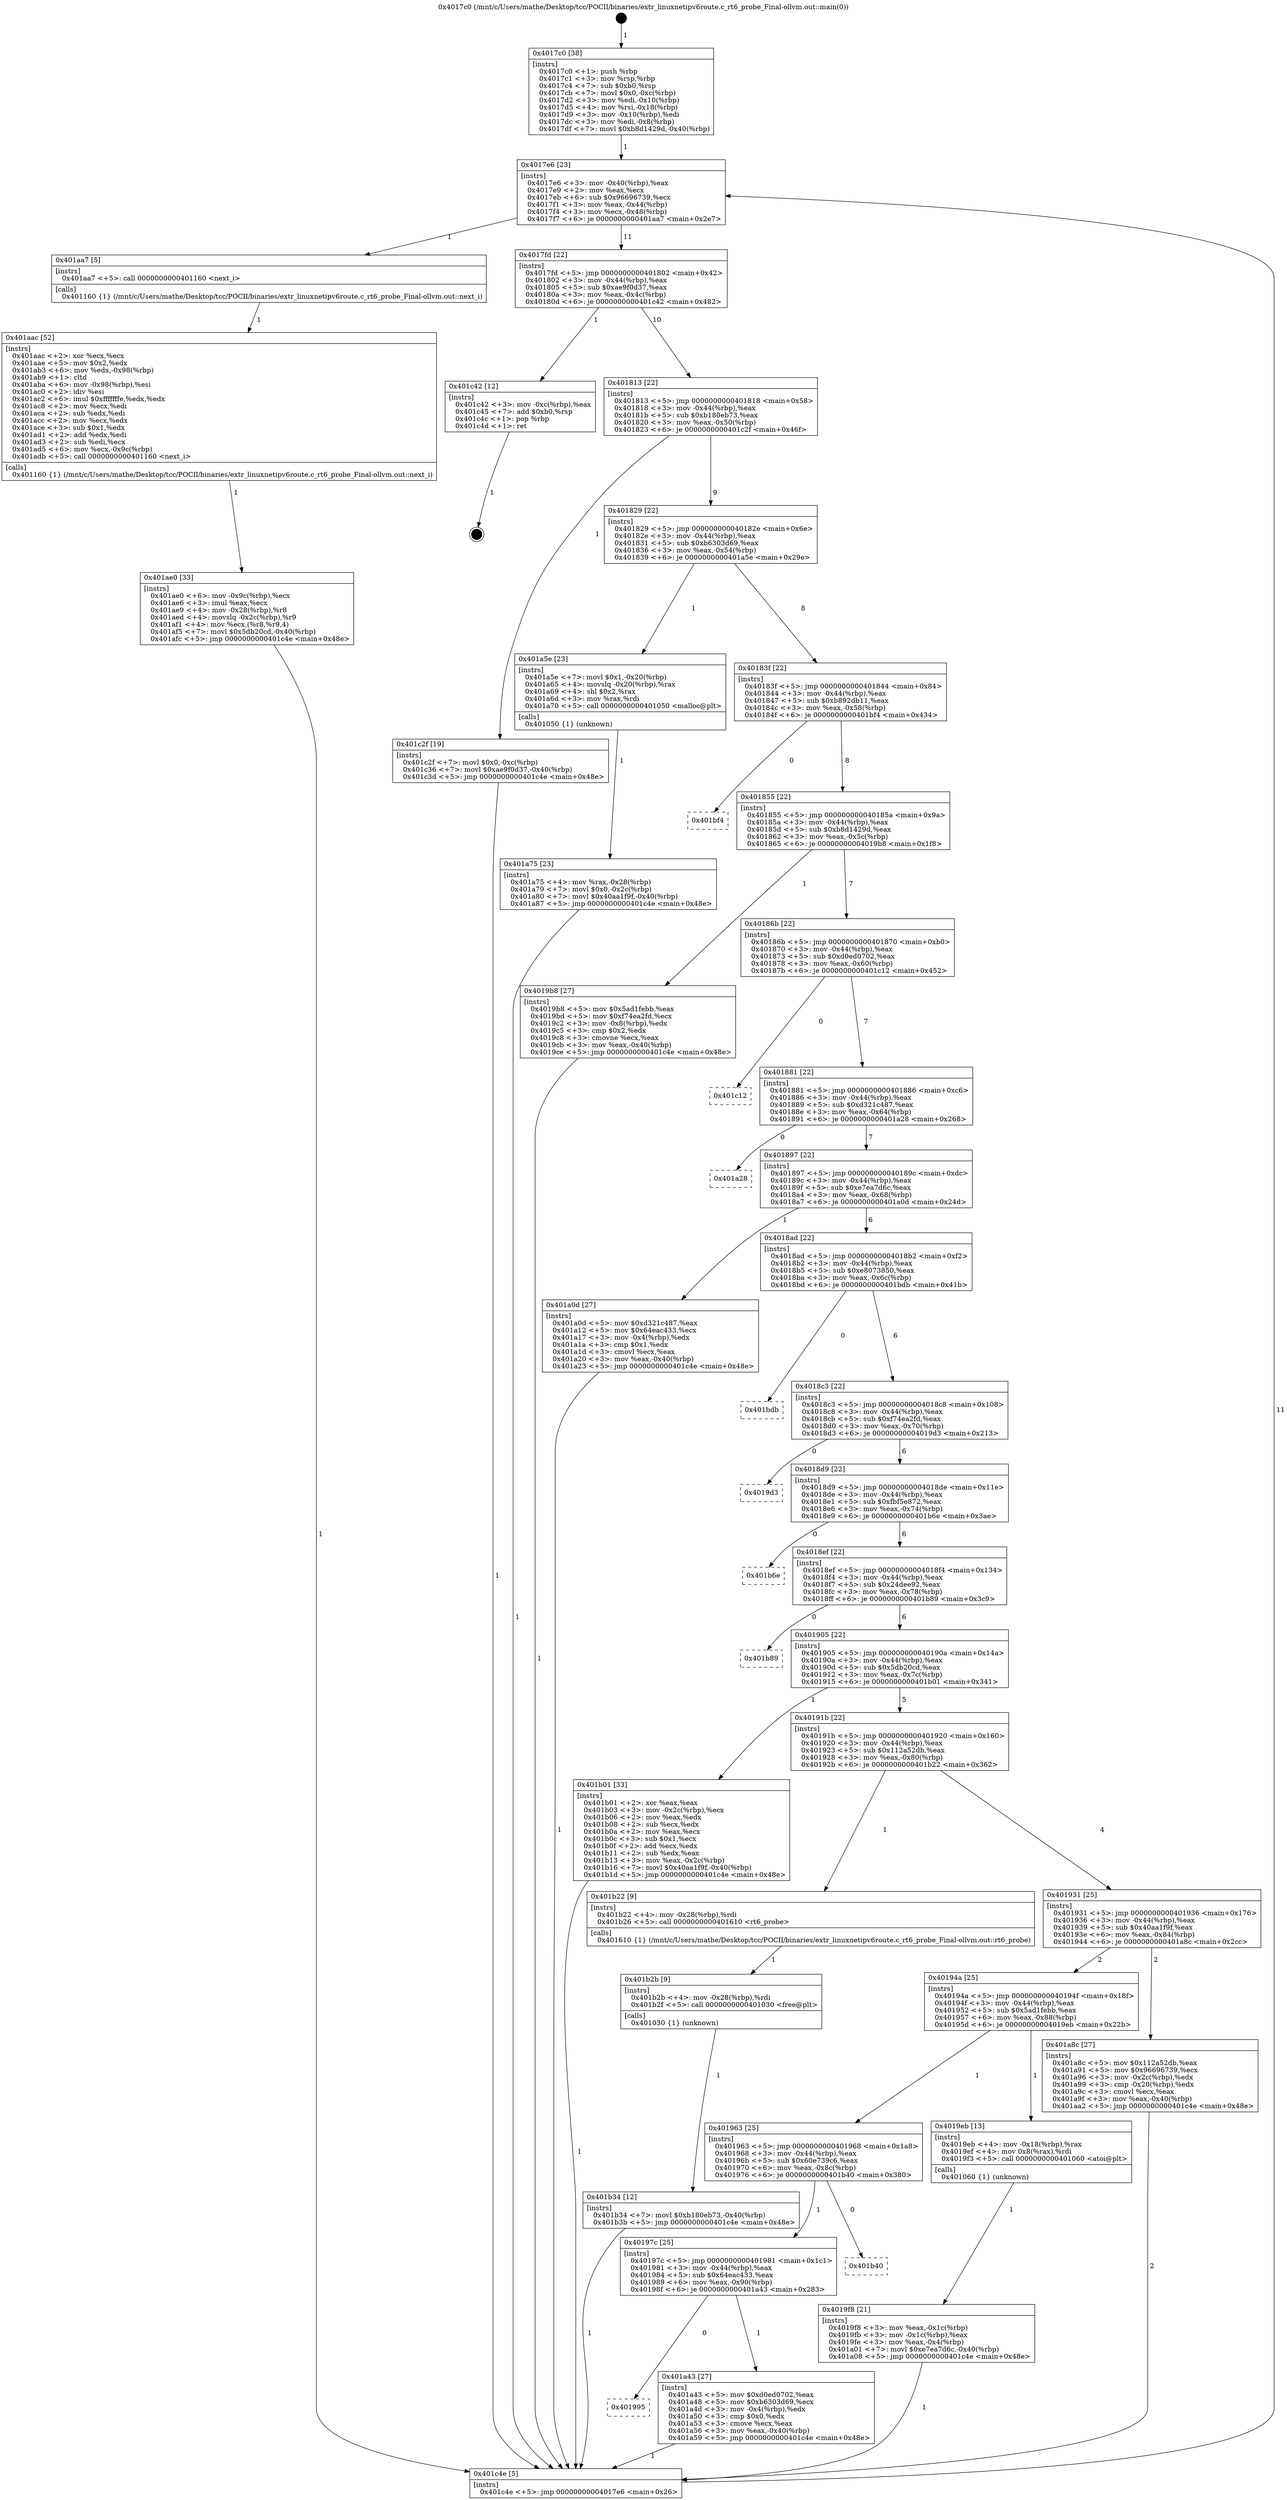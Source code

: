 digraph "0x4017c0" {
  label = "0x4017c0 (/mnt/c/Users/mathe/Desktop/tcc/POCII/binaries/extr_linuxnetipv6route.c_rt6_probe_Final-ollvm.out::main(0))"
  labelloc = "t"
  node[shape=record]

  Entry [label="",width=0.3,height=0.3,shape=circle,fillcolor=black,style=filled]
  "0x4017e6" [label="{
     0x4017e6 [23]\l
     | [instrs]\l
     &nbsp;&nbsp;0x4017e6 \<+3\>: mov -0x40(%rbp),%eax\l
     &nbsp;&nbsp;0x4017e9 \<+2\>: mov %eax,%ecx\l
     &nbsp;&nbsp;0x4017eb \<+6\>: sub $0x96696739,%ecx\l
     &nbsp;&nbsp;0x4017f1 \<+3\>: mov %eax,-0x44(%rbp)\l
     &nbsp;&nbsp;0x4017f4 \<+3\>: mov %ecx,-0x48(%rbp)\l
     &nbsp;&nbsp;0x4017f7 \<+6\>: je 0000000000401aa7 \<main+0x2e7\>\l
  }"]
  "0x401aa7" [label="{
     0x401aa7 [5]\l
     | [instrs]\l
     &nbsp;&nbsp;0x401aa7 \<+5\>: call 0000000000401160 \<next_i\>\l
     | [calls]\l
     &nbsp;&nbsp;0x401160 \{1\} (/mnt/c/Users/mathe/Desktop/tcc/POCII/binaries/extr_linuxnetipv6route.c_rt6_probe_Final-ollvm.out::next_i)\l
  }"]
  "0x4017fd" [label="{
     0x4017fd [22]\l
     | [instrs]\l
     &nbsp;&nbsp;0x4017fd \<+5\>: jmp 0000000000401802 \<main+0x42\>\l
     &nbsp;&nbsp;0x401802 \<+3\>: mov -0x44(%rbp),%eax\l
     &nbsp;&nbsp;0x401805 \<+5\>: sub $0xae9f0d37,%eax\l
     &nbsp;&nbsp;0x40180a \<+3\>: mov %eax,-0x4c(%rbp)\l
     &nbsp;&nbsp;0x40180d \<+6\>: je 0000000000401c42 \<main+0x482\>\l
  }"]
  Exit [label="",width=0.3,height=0.3,shape=circle,fillcolor=black,style=filled,peripheries=2]
  "0x401c42" [label="{
     0x401c42 [12]\l
     | [instrs]\l
     &nbsp;&nbsp;0x401c42 \<+3\>: mov -0xc(%rbp),%eax\l
     &nbsp;&nbsp;0x401c45 \<+7\>: add $0xb0,%rsp\l
     &nbsp;&nbsp;0x401c4c \<+1\>: pop %rbp\l
     &nbsp;&nbsp;0x401c4d \<+1\>: ret\l
  }"]
  "0x401813" [label="{
     0x401813 [22]\l
     | [instrs]\l
     &nbsp;&nbsp;0x401813 \<+5\>: jmp 0000000000401818 \<main+0x58\>\l
     &nbsp;&nbsp;0x401818 \<+3\>: mov -0x44(%rbp),%eax\l
     &nbsp;&nbsp;0x40181b \<+5\>: sub $0xb180eb73,%eax\l
     &nbsp;&nbsp;0x401820 \<+3\>: mov %eax,-0x50(%rbp)\l
     &nbsp;&nbsp;0x401823 \<+6\>: je 0000000000401c2f \<main+0x46f\>\l
  }"]
  "0x401b34" [label="{
     0x401b34 [12]\l
     | [instrs]\l
     &nbsp;&nbsp;0x401b34 \<+7\>: movl $0xb180eb73,-0x40(%rbp)\l
     &nbsp;&nbsp;0x401b3b \<+5\>: jmp 0000000000401c4e \<main+0x48e\>\l
  }"]
  "0x401c2f" [label="{
     0x401c2f [19]\l
     | [instrs]\l
     &nbsp;&nbsp;0x401c2f \<+7\>: movl $0x0,-0xc(%rbp)\l
     &nbsp;&nbsp;0x401c36 \<+7\>: movl $0xae9f0d37,-0x40(%rbp)\l
     &nbsp;&nbsp;0x401c3d \<+5\>: jmp 0000000000401c4e \<main+0x48e\>\l
  }"]
  "0x401829" [label="{
     0x401829 [22]\l
     | [instrs]\l
     &nbsp;&nbsp;0x401829 \<+5\>: jmp 000000000040182e \<main+0x6e\>\l
     &nbsp;&nbsp;0x40182e \<+3\>: mov -0x44(%rbp),%eax\l
     &nbsp;&nbsp;0x401831 \<+5\>: sub $0xb6303d69,%eax\l
     &nbsp;&nbsp;0x401836 \<+3\>: mov %eax,-0x54(%rbp)\l
     &nbsp;&nbsp;0x401839 \<+6\>: je 0000000000401a5e \<main+0x29e\>\l
  }"]
  "0x401b2b" [label="{
     0x401b2b [9]\l
     | [instrs]\l
     &nbsp;&nbsp;0x401b2b \<+4\>: mov -0x28(%rbp),%rdi\l
     &nbsp;&nbsp;0x401b2f \<+5\>: call 0000000000401030 \<free@plt\>\l
     | [calls]\l
     &nbsp;&nbsp;0x401030 \{1\} (unknown)\l
  }"]
  "0x401a5e" [label="{
     0x401a5e [23]\l
     | [instrs]\l
     &nbsp;&nbsp;0x401a5e \<+7\>: movl $0x1,-0x20(%rbp)\l
     &nbsp;&nbsp;0x401a65 \<+4\>: movslq -0x20(%rbp),%rax\l
     &nbsp;&nbsp;0x401a69 \<+4\>: shl $0x2,%rax\l
     &nbsp;&nbsp;0x401a6d \<+3\>: mov %rax,%rdi\l
     &nbsp;&nbsp;0x401a70 \<+5\>: call 0000000000401050 \<malloc@plt\>\l
     | [calls]\l
     &nbsp;&nbsp;0x401050 \{1\} (unknown)\l
  }"]
  "0x40183f" [label="{
     0x40183f [22]\l
     | [instrs]\l
     &nbsp;&nbsp;0x40183f \<+5\>: jmp 0000000000401844 \<main+0x84\>\l
     &nbsp;&nbsp;0x401844 \<+3\>: mov -0x44(%rbp),%eax\l
     &nbsp;&nbsp;0x401847 \<+5\>: sub $0xb892db11,%eax\l
     &nbsp;&nbsp;0x40184c \<+3\>: mov %eax,-0x58(%rbp)\l
     &nbsp;&nbsp;0x40184f \<+6\>: je 0000000000401bf4 \<main+0x434\>\l
  }"]
  "0x401ae0" [label="{
     0x401ae0 [33]\l
     | [instrs]\l
     &nbsp;&nbsp;0x401ae0 \<+6\>: mov -0x9c(%rbp),%ecx\l
     &nbsp;&nbsp;0x401ae6 \<+3\>: imul %eax,%ecx\l
     &nbsp;&nbsp;0x401ae9 \<+4\>: mov -0x28(%rbp),%r8\l
     &nbsp;&nbsp;0x401aed \<+4\>: movslq -0x2c(%rbp),%r9\l
     &nbsp;&nbsp;0x401af1 \<+4\>: mov %ecx,(%r8,%r9,4)\l
     &nbsp;&nbsp;0x401af5 \<+7\>: movl $0x5db20cd,-0x40(%rbp)\l
     &nbsp;&nbsp;0x401afc \<+5\>: jmp 0000000000401c4e \<main+0x48e\>\l
  }"]
  "0x401bf4" [label="{
     0x401bf4\l
  }", style=dashed]
  "0x401855" [label="{
     0x401855 [22]\l
     | [instrs]\l
     &nbsp;&nbsp;0x401855 \<+5\>: jmp 000000000040185a \<main+0x9a\>\l
     &nbsp;&nbsp;0x40185a \<+3\>: mov -0x44(%rbp),%eax\l
     &nbsp;&nbsp;0x40185d \<+5\>: sub $0xb8d1429d,%eax\l
     &nbsp;&nbsp;0x401862 \<+3\>: mov %eax,-0x5c(%rbp)\l
     &nbsp;&nbsp;0x401865 \<+6\>: je 00000000004019b8 \<main+0x1f8\>\l
  }"]
  "0x401aac" [label="{
     0x401aac [52]\l
     | [instrs]\l
     &nbsp;&nbsp;0x401aac \<+2\>: xor %ecx,%ecx\l
     &nbsp;&nbsp;0x401aae \<+5\>: mov $0x2,%edx\l
     &nbsp;&nbsp;0x401ab3 \<+6\>: mov %edx,-0x98(%rbp)\l
     &nbsp;&nbsp;0x401ab9 \<+1\>: cltd\l
     &nbsp;&nbsp;0x401aba \<+6\>: mov -0x98(%rbp),%esi\l
     &nbsp;&nbsp;0x401ac0 \<+2\>: idiv %esi\l
     &nbsp;&nbsp;0x401ac2 \<+6\>: imul $0xfffffffe,%edx,%edx\l
     &nbsp;&nbsp;0x401ac8 \<+2\>: mov %ecx,%edi\l
     &nbsp;&nbsp;0x401aca \<+2\>: sub %edx,%edi\l
     &nbsp;&nbsp;0x401acc \<+2\>: mov %ecx,%edx\l
     &nbsp;&nbsp;0x401ace \<+3\>: sub $0x1,%edx\l
     &nbsp;&nbsp;0x401ad1 \<+2\>: add %edx,%edi\l
     &nbsp;&nbsp;0x401ad3 \<+2\>: sub %edi,%ecx\l
     &nbsp;&nbsp;0x401ad5 \<+6\>: mov %ecx,-0x9c(%rbp)\l
     &nbsp;&nbsp;0x401adb \<+5\>: call 0000000000401160 \<next_i\>\l
     | [calls]\l
     &nbsp;&nbsp;0x401160 \{1\} (/mnt/c/Users/mathe/Desktop/tcc/POCII/binaries/extr_linuxnetipv6route.c_rt6_probe_Final-ollvm.out::next_i)\l
  }"]
  "0x4019b8" [label="{
     0x4019b8 [27]\l
     | [instrs]\l
     &nbsp;&nbsp;0x4019b8 \<+5\>: mov $0x5ad1febb,%eax\l
     &nbsp;&nbsp;0x4019bd \<+5\>: mov $0xf74ea2fd,%ecx\l
     &nbsp;&nbsp;0x4019c2 \<+3\>: mov -0x8(%rbp),%edx\l
     &nbsp;&nbsp;0x4019c5 \<+3\>: cmp $0x2,%edx\l
     &nbsp;&nbsp;0x4019c8 \<+3\>: cmovne %ecx,%eax\l
     &nbsp;&nbsp;0x4019cb \<+3\>: mov %eax,-0x40(%rbp)\l
     &nbsp;&nbsp;0x4019ce \<+5\>: jmp 0000000000401c4e \<main+0x48e\>\l
  }"]
  "0x40186b" [label="{
     0x40186b [22]\l
     | [instrs]\l
     &nbsp;&nbsp;0x40186b \<+5\>: jmp 0000000000401870 \<main+0xb0\>\l
     &nbsp;&nbsp;0x401870 \<+3\>: mov -0x44(%rbp),%eax\l
     &nbsp;&nbsp;0x401873 \<+5\>: sub $0xd0ed0702,%eax\l
     &nbsp;&nbsp;0x401878 \<+3\>: mov %eax,-0x60(%rbp)\l
     &nbsp;&nbsp;0x40187b \<+6\>: je 0000000000401c12 \<main+0x452\>\l
  }"]
  "0x401c4e" [label="{
     0x401c4e [5]\l
     | [instrs]\l
     &nbsp;&nbsp;0x401c4e \<+5\>: jmp 00000000004017e6 \<main+0x26\>\l
  }"]
  "0x4017c0" [label="{
     0x4017c0 [38]\l
     | [instrs]\l
     &nbsp;&nbsp;0x4017c0 \<+1\>: push %rbp\l
     &nbsp;&nbsp;0x4017c1 \<+3\>: mov %rsp,%rbp\l
     &nbsp;&nbsp;0x4017c4 \<+7\>: sub $0xb0,%rsp\l
     &nbsp;&nbsp;0x4017cb \<+7\>: movl $0x0,-0xc(%rbp)\l
     &nbsp;&nbsp;0x4017d2 \<+3\>: mov %edi,-0x10(%rbp)\l
     &nbsp;&nbsp;0x4017d5 \<+4\>: mov %rsi,-0x18(%rbp)\l
     &nbsp;&nbsp;0x4017d9 \<+3\>: mov -0x10(%rbp),%edi\l
     &nbsp;&nbsp;0x4017dc \<+3\>: mov %edi,-0x8(%rbp)\l
     &nbsp;&nbsp;0x4017df \<+7\>: movl $0xb8d1429d,-0x40(%rbp)\l
  }"]
  "0x401a75" [label="{
     0x401a75 [23]\l
     | [instrs]\l
     &nbsp;&nbsp;0x401a75 \<+4\>: mov %rax,-0x28(%rbp)\l
     &nbsp;&nbsp;0x401a79 \<+7\>: movl $0x0,-0x2c(%rbp)\l
     &nbsp;&nbsp;0x401a80 \<+7\>: movl $0x40aa1f9f,-0x40(%rbp)\l
     &nbsp;&nbsp;0x401a87 \<+5\>: jmp 0000000000401c4e \<main+0x48e\>\l
  }"]
  "0x401c12" [label="{
     0x401c12\l
  }", style=dashed]
  "0x401881" [label="{
     0x401881 [22]\l
     | [instrs]\l
     &nbsp;&nbsp;0x401881 \<+5\>: jmp 0000000000401886 \<main+0xc6\>\l
     &nbsp;&nbsp;0x401886 \<+3\>: mov -0x44(%rbp),%eax\l
     &nbsp;&nbsp;0x401889 \<+5\>: sub $0xd321c487,%eax\l
     &nbsp;&nbsp;0x40188e \<+3\>: mov %eax,-0x64(%rbp)\l
     &nbsp;&nbsp;0x401891 \<+6\>: je 0000000000401a28 \<main+0x268\>\l
  }"]
  "0x401995" [label="{
     0x401995\l
  }", style=dashed]
  "0x401a28" [label="{
     0x401a28\l
  }", style=dashed]
  "0x401897" [label="{
     0x401897 [22]\l
     | [instrs]\l
     &nbsp;&nbsp;0x401897 \<+5\>: jmp 000000000040189c \<main+0xdc\>\l
     &nbsp;&nbsp;0x40189c \<+3\>: mov -0x44(%rbp),%eax\l
     &nbsp;&nbsp;0x40189f \<+5\>: sub $0xe7ea7d6c,%eax\l
     &nbsp;&nbsp;0x4018a4 \<+3\>: mov %eax,-0x68(%rbp)\l
     &nbsp;&nbsp;0x4018a7 \<+6\>: je 0000000000401a0d \<main+0x24d\>\l
  }"]
  "0x401a43" [label="{
     0x401a43 [27]\l
     | [instrs]\l
     &nbsp;&nbsp;0x401a43 \<+5\>: mov $0xd0ed0702,%eax\l
     &nbsp;&nbsp;0x401a48 \<+5\>: mov $0xb6303d69,%ecx\l
     &nbsp;&nbsp;0x401a4d \<+3\>: mov -0x4(%rbp),%edx\l
     &nbsp;&nbsp;0x401a50 \<+3\>: cmp $0x0,%edx\l
     &nbsp;&nbsp;0x401a53 \<+3\>: cmove %ecx,%eax\l
     &nbsp;&nbsp;0x401a56 \<+3\>: mov %eax,-0x40(%rbp)\l
     &nbsp;&nbsp;0x401a59 \<+5\>: jmp 0000000000401c4e \<main+0x48e\>\l
  }"]
  "0x401a0d" [label="{
     0x401a0d [27]\l
     | [instrs]\l
     &nbsp;&nbsp;0x401a0d \<+5\>: mov $0xd321c487,%eax\l
     &nbsp;&nbsp;0x401a12 \<+5\>: mov $0x64eac433,%ecx\l
     &nbsp;&nbsp;0x401a17 \<+3\>: mov -0x4(%rbp),%edx\l
     &nbsp;&nbsp;0x401a1a \<+3\>: cmp $0x1,%edx\l
     &nbsp;&nbsp;0x401a1d \<+3\>: cmovl %ecx,%eax\l
     &nbsp;&nbsp;0x401a20 \<+3\>: mov %eax,-0x40(%rbp)\l
     &nbsp;&nbsp;0x401a23 \<+5\>: jmp 0000000000401c4e \<main+0x48e\>\l
  }"]
  "0x4018ad" [label="{
     0x4018ad [22]\l
     | [instrs]\l
     &nbsp;&nbsp;0x4018ad \<+5\>: jmp 00000000004018b2 \<main+0xf2\>\l
     &nbsp;&nbsp;0x4018b2 \<+3\>: mov -0x44(%rbp),%eax\l
     &nbsp;&nbsp;0x4018b5 \<+5\>: sub $0xe8073850,%eax\l
     &nbsp;&nbsp;0x4018ba \<+3\>: mov %eax,-0x6c(%rbp)\l
     &nbsp;&nbsp;0x4018bd \<+6\>: je 0000000000401bdb \<main+0x41b\>\l
  }"]
  "0x40197c" [label="{
     0x40197c [25]\l
     | [instrs]\l
     &nbsp;&nbsp;0x40197c \<+5\>: jmp 0000000000401981 \<main+0x1c1\>\l
     &nbsp;&nbsp;0x401981 \<+3\>: mov -0x44(%rbp),%eax\l
     &nbsp;&nbsp;0x401984 \<+5\>: sub $0x64eac433,%eax\l
     &nbsp;&nbsp;0x401989 \<+6\>: mov %eax,-0x90(%rbp)\l
     &nbsp;&nbsp;0x40198f \<+6\>: je 0000000000401a43 \<main+0x283\>\l
  }"]
  "0x401bdb" [label="{
     0x401bdb\l
  }", style=dashed]
  "0x4018c3" [label="{
     0x4018c3 [22]\l
     | [instrs]\l
     &nbsp;&nbsp;0x4018c3 \<+5\>: jmp 00000000004018c8 \<main+0x108\>\l
     &nbsp;&nbsp;0x4018c8 \<+3\>: mov -0x44(%rbp),%eax\l
     &nbsp;&nbsp;0x4018cb \<+5\>: sub $0xf74ea2fd,%eax\l
     &nbsp;&nbsp;0x4018d0 \<+3\>: mov %eax,-0x70(%rbp)\l
     &nbsp;&nbsp;0x4018d3 \<+6\>: je 00000000004019d3 \<main+0x213\>\l
  }"]
  "0x401b40" [label="{
     0x401b40\l
  }", style=dashed]
  "0x4019d3" [label="{
     0x4019d3\l
  }", style=dashed]
  "0x4018d9" [label="{
     0x4018d9 [22]\l
     | [instrs]\l
     &nbsp;&nbsp;0x4018d9 \<+5\>: jmp 00000000004018de \<main+0x11e\>\l
     &nbsp;&nbsp;0x4018de \<+3\>: mov -0x44(%rbp),%eax\l
     &nbsp;&nbsp;0x4018e1 \<+5\>: sub $0xfbf5e872,%eax\l
     &nbsp;&nbsp;0x4018e6 \<+3\>: mov %eax,-0x74(%rbp)\l
     &nbsp;&nbsp;0x4018e9 \<+6\>: je 0000000000401b6e \<main+0x3ae\>\l
  }"]
  "0x4019f8" [label="{
     0x4019f8 [21]\l
     | [instrs]\l
     &nbsp;&nbsp;0x4019f8 \<+3\>: mov %eax,-0x1c(%rbp)\l
     &nbsp;&nbsp;0x4019fb \<+3\>: mov -0x1c(%rbp),%eax\l
     &nbsp;&nbsp;0x4019fe \<+3\>: mov %eax,-0x4(%rbp)\l
     &nbsp;&nbsp;0x401a01 \<+7\>: movl $0xe7ea7d6c,-0x40(%rbp)\l
     &nbsp;&nbsp;0x401a08 \<+5\>: jmp 0000000000401c4e \<main+0x48e\>\l
  }"]
  "0x401b6e" [label="{
     0x401b6e\l
  }", style=dashed]
  "0x4018ef" [label="{
     0x4018ef [22]\l
     | [instrs]\l
     &nbsp;&nbsp;0x4018ef \<+5\>: jmp 00000000004018f4 \<main+0x134\>\l
     &nbsp;&nbsp;0x4018f4 \<+3\>: mov -0x44(%rbp),%eax\l
     &nbsp;&nbsp;0x4018f7 \<+5\>: sub $0x24dee92,%eax\l
     &nbsp;&nbsp;0x4018fc \<+3\>: mov %eax,-0x78(%rbp)\l
     &nbsp;&nbsp;0x4018ff \<+6\>: je 0000000000401b89 \<main+0x3c9\>\l
  }"]
  "0x401963" [label="{
     0x401963 [25]\l
     | [instrs]\l
     &nbsp;&nbsp;0x401963 \<+5\>: jmp 0000000000401968 \<main+0x1a8\>\l
     &nbsp;&nbsp;0x401968 \<+3\>: mov -0x44(%rbp),%eax\l
     &nbsp;&nbsp;0x40196b \<+5\>: sub $0x60e739c6,%eax\l
     &nbsp;&nbsp;0x401970 \<+6\>: mov %eax,-0x8c(%rbp)\l
     &nbsp;&nbsp;0x401976 \<+6\>: je 0000000000401b40 \<main+0x380\>\l
  }"]
  "0x401b89" [label="{
     0x401b89\l
  }", style=dashed]
  "0x401905" [label="{
     0x401905 [22]\l
     | [instrs]\l
     &nbsp;&nbsp;0x401905 \<+5\>: jmp 000000000040190a \<main+0x14a\>\l
     &nbsp;&nbsp;0x40190a \<+3\>: mov -0x44(%rbp),%eax\l
     &nbsp;&nbsp;0x40190d \<+5\>: sub $0x5db20cd,%eax\l
     &nbsp;&nbsp;0x401912 \<+3\>: mov %eax,-0x7c(%rbp)\l
     &nbsp;&nbsp;0x401915 \<+6\>: je 0000000000401b01 \<main+0x341\>\l
  }"]
  "0x4019eb" [label="{
     0x4019eb [13]\l
     | [instrs]\l
     &nbsp;&nbsp;0x4019eb \<+4\>: mov -0x18(%rbp),%rax\l
     &nbsp;&nbsp;0x4019ef \<+4\>: mov 0x8(%rax),%rdi\l
     &nbsp;&nbsp;0x4019f3 \<+5\>: call 0000000000401060 \<atoi@plt\>\l
     | [calls]\l
     &nbsp;&nbsp;0x401060 \{1\} (unknown)\l
  }"]
  "0x401b01" [label="{
     0x401b01 [33]\l
     | [instrs]\l
     &nbsp;&nbsp;0x401b01 \<+2\>: xor %eax,%eax\l
     &nbsp;&nbsp;0x401b03 \<+3\>: mov -0x2c(%rbp),%ecx\l
     &nbsp;&nbsp;0x401b06 \<+2\>: mov %eax,%edx\l
     &nbsp;&nbsp;0x401b08 \<+2\>: sub %ecx,%edx\l
     &nbsp;&nbsp;0x401b0a \<+2\>: mov %eax,%ecx\l
     &nbsp;&nbsp;0x401b0c \<+3\>: sub $0x1,%ecx\l
     &nbsp;&nbsp;0x401b0f \<+2\>: add %ecx,%edx\l
     &nbsp;&nbsp;0x401b11 \<+2\>: sub %edx,%eax\l
     &nbsp;&nbsp;0x401b13 \<+3\>: mov %eax,-0x2c(%rbp)\l
     &nbsp;&nbsp;0x401b16 \<+7\>: movl $0x40aa1f9f,-0x40(%rbp)\l
     &nbsp;&nbsp;0x401b1d \<+5\>: jmp 0000000000401c4e \<main+0x48e\>\l
  }"]
  "0x40191b" [label="{
     0x40191b [22]\l
     | [instrs]\l
     &nbsp;&nbsp;0x40191b \<+5\>: jmp 0000000000401920 \<main+0x160\>\l
     &nbsp;&nbsp;0x401920 \<+3\>: mov -0x44(%rbp),%eax\l
     &nbsp;&nbsp;0x401923 \<+5\>: sub $0x112a52db,%eax\l
     &nbsp;&nbsp;0x401928 \<+3\>: mov %eax,-0x80(%rbp)\l
     &nbsp;&nbsp;0x40192b \<+6\>: je 0000000000401b22 \<main+0x362\>\l
  }"]
  "0x40194a" [label="{
     0x40194a [25]\l
     | [instrs]\l
     &nbsp;&nbsp;0x40194a \<+5\>: jmp 000000000040194f \<main+0x18f\>\l
     &nbsp;&nbsp;0x40194f \<+3\>: mov -0x44(%rbp),%eax\l
     &nbsp;&nbsp;0x401952 \<+5\>: sub $0x5ad1febb,%eax\l
     &nbsp;&nbsp;0x401957 \<+6\>: mov %eax,-0x88(%rbp)\l
     &nbsp;&nbsp;0x40195d \<+6\>: je 00000000004019eb \<main+0x22b\>\l
  }"]
  "0x401b22" [label="{
     0x401b22 [9]\l
     | [instrs]\l
     &nbsp;&nbsp;0x401b22 \<+4\>: mov -0x28(%rbp),%rdi\l
     &nbsp;&nbsp;0x401b26 \<+5\>: call 0000000000401610 \<rt6_probe\>\l
     | [calls]\l
     &nbsp;&nbsp;0x401610 \{1\} (/mnt/c/Users/mathe/Desktop/tcc/POCII/binaries/extr_linuxnetipv6route.c_rt6_probe_Final-ollvm.out::rt6_probe)\l
  }"]
  "0x401931" [label="{
     0x401931 [25]\l
     | [instrs]\l
     &nbsp;&nbsp;0x401931 \<+5\>: jmp 0000000000401936 \<main+0x176\>\l
     &nbsp;&nbsp;0x401936 \<+3\>: mov -0x44(%rbp),%eax\l
     &nbsp;&nbsp;0x401939 \<+5\>: sub $0x40aa1f9f,%eax\l
     &nbsp;&nbsp;0x40193e \<+6\>: mov %eax,-0x84(%rbp)\l
     &nbsp;&nbsp;0x401944 \<+6\>: je 0000000000401a8c \<main+0x2cc\>\l
  }"]
  "0x401a8c" [label="{
     0x401a8c [27]\l
     | [instrs]\l
     &nbsp;&nbsp;0x401a8c \<+5\>: mov $0x112a52db,%eax\l
     &nbsp;&nbsp;0x401a91 \<+5\>: mov $0x96696739,%ecx\l
     &nbsp;&nbsp;0x401a96 \<+3\>: mov -0x2c(%rbp),%edx\l
     &nbsp;&nbsp;0x401a99 \<+3\>: cmp -0x20(%rbp),%edx\l
     &nbsp;&nbsp;0x401a9c \<+3\>: cmovl %ecx,%eax\l
     &nbsp;&nbsp;0x401a9f \<+3\>: mov %eax,-0x40(%rbp)\l
     &nbsp;&nbsp;0x401aa2 \<+5\>: jmp 0000000000401c4e \<main+0x48e\>\l
  }"]
  Entry -> "0x4017c0" [label=" 1"]
  "0x4017e6" -> "0x401aa7" [label=" 1"]
  "0x4017e6" -> "0x4017fd" [label=" 11"]
  "0x401c42" -> Exit [label=" 1"]
  "0x4017fd" -> "0x401c42" [label=" 1"]
  "0x4017fd" -> "0x401813" [label=" 10"]
  "0x401c2f" -> "0x401c4e" [label=" 1"]
  "0x401813" -> "0x401c2f" [label=" 1"]
  "0x401813" -> "0x401829" [label=" 9"]
  "0x401b34" -> "0x401c4e" [label=" 1"]
  "0x401829" -> "0x401a5e" [label=" 1"]
  "0x401829" -> "0x40183f" [label=" 8"]
  "0x401b2b" -> "0x401b34" [label=" 1"]
  "0x40183f" -> "0x401bf4" [label=" 0"]
  "0x40183f" -> "0x401855" [label=" 8"]
  "0x401b22" -> "0x401b2b" [label=" 1"]
  "0x401855" -> "0x4019b8" [label=" 1"]
  "0x401855" -> "0x40186b" [label=" 7"]
  "0x4019b8" -> "0x401c4e" [label=" 1"]
  "0x4017c0" -> "0x4017e6" [label=" 1"]
  "0x401c4e" -> "0x4017e6" [label=" 11"]
  "0x401b01" -> "0x401c4e" [label=" 1"]
  "0x40186b" -> "0x401c12" [label=" 0"]
  "0x40186b" -> "0x401881" [label=" 7"]
  "0x401ae0" -> "0x401c4e" [label=" 1"]
  "0x401881" -> "0x401a28" [label=" 0"]
  "0x401881" -> "0x401897" [label=" 7"]
  "0x401aac" -> "0x401ae0" [label=" 1"]
  "0x401897" -> "0x401a0d" [label=" 1"]
  "0x401897" -> "0x4018ad" [label=" 6"]
  "0x401aa7" -> "0x401aac" [label=" 1"]
  "0x4018ad" -> "0x401bdb" [label=" 0"]
  "0x4018ad" -> "0x4018c3" [label=" 6"]
  "0x401a75" -> "0x401c4e" [label=" 1"]
  "0x4018c3" -> "0x4019d3" [label=" 0"]
  "0x4018c3" -> "0x4018d9" [label=" 6"]
  "0x401a5e" -> "0x401a75" [label=" 1"]
  "0x4018d9" -> "0x401b6e" [label=" 0"]
  "0x4018d9" -> "0x4018ef" [label=" 6"]
  "0x40197c" -> "0x401995" [label=" 0"]
  "0x4018ef" -> "0x401b89" [label=" 0"]
  "0x4018ef" -> "0x401905" [label=" 6"]
  "0x40197c" -> "0x401a43" [label=" 1"]
  "0x401905" -> "0x401b01" [label=" 1"]
  "0x401905" -> "0x40191b" [label=" 5"]
  "0x401a8c" -> "0x401c4e" [label=" 2"]
  "0x40191b" -> "0x401b22" [label=" 1"]
  "0x40191b" -> "0x401931" [label=" 4"]
  "0x401963" -> "0x401b40" [label=" 0"]
  "0x401931" -> "0x401a8c" [label=" 2"]
  "0x401931" -> "0x40194a" [label=" 2"]
  "0x401963" -> "0x40197c" [label=" 1"]
  "0x40194a" -> "0x4019eb" [label=" 1"]
  "0x40194a" -> "0x401963" [label=" 1"]
  "0x4019eb" -> "0x4019f8" [label=" 1"]
  "0x4019f8" -> "0x401c4e" [label=" 1"]
  "0x401a0d" -> "0x401c4e" [label=" 1"]
  "0x401a43" -> "0x401c4e" [label=" 1"]
}
